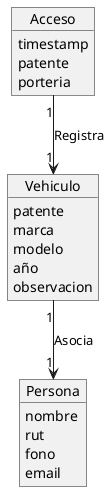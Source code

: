 @startuml diagram

object Persona {
 nombre
 rut
 fono
 email
}

object Vehiculo {
 patente
 marca
 modelo
 año
 observacion

}

object Acceso {
 timestamp
 patente
 porteria
}

Acceso "1" --> "1" Vehiculo: Registra
Vehiculo "1" --> "1" Persona: Asocia
@enduml
